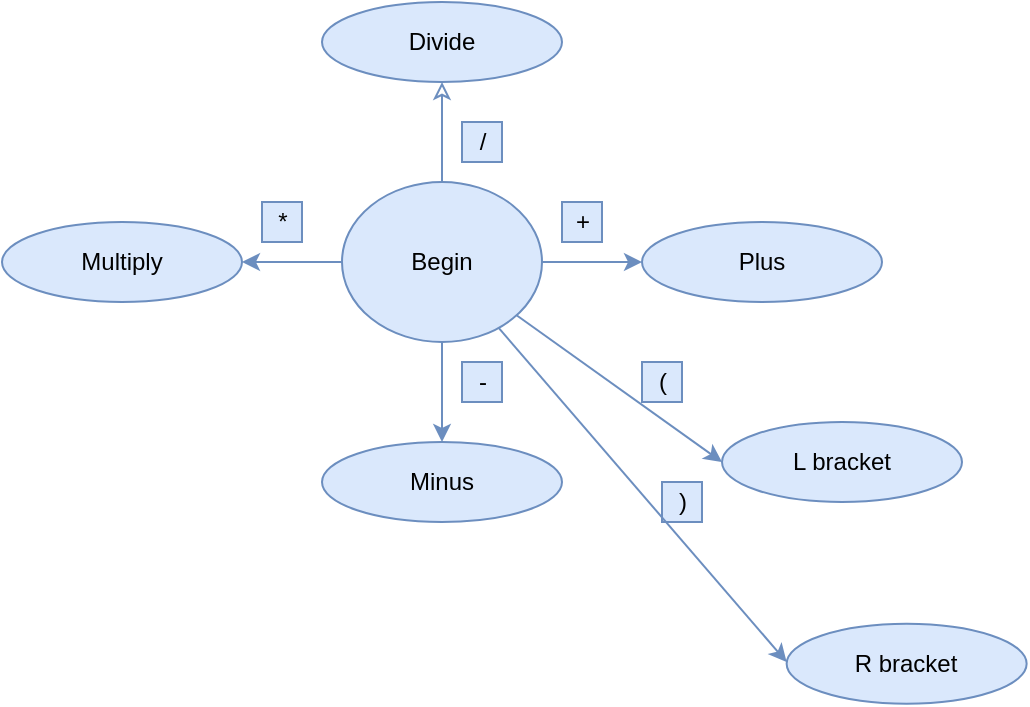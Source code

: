 <mxfile version="13.7.7" type="github">
  <diagram id="C5RBs43oDa-KdzZeNtuy" name="Page-1">
    <mxGraphModel dx="782" dy="469" grid="1" gridSize="10" guides="1" tooltips="1" connect="1" arrows="1" fold="1" page="1" pageScale="1" pageWidth="827" pageHeight="1169" math="0" shadow="0">
      <root>
        <mxCell id="WIyWlLk6GJQsqaUBKTNV-0" />
        <mxCell id="WIyWlLk6GJQsqaUBKTNV-1" parent="WIyWlLk6GJQsqaUBKTNV-0" />
        <mxCell id="WIyWlLk6GJQsqaUBKTNV-2" value="" style="endArrow=classic;html=1;shadow=0;fontFamily=Helvetica;fontSize=11;fontColor=#5C5C5C;align=center;endFill=0;strokeColor=#6c8ebf;strokeWidth=1;edgeStyle=orthogonalEdgeStyle;fillColor=#dae8fc;" parent="WIyWlLk6GJQsqaUBKTNV-1" source="WIyWlLk6GJQsqaUBKTNV-6" target="WIyWlLk6GJQsqaUBKTNV-3" edge="1">
          <mxGeometry relative="1" as="geometry" />
        </mxCell>
        <mxCell id="WIyWlLk6GJQsqaUBKTNV-3" value="Divide" style="ellipse;whiteSpace=wrap;html=1;aspect=fixed;shadow=0;fontFamily=Helvetica;fontSize=12;align=center;strokeColor=#6c8ebf;strokeWidth=1;fillColor=#dae8fc;" parent="WIyWlLk6GJQsqaUBKTNV-1" vertex="1">
          <mxGeometry x="160" y="80" width="120" height="40" as="geometry" />
        </mxCell>
        <mxCell id="WIyWlLk6GJQsqaUBKTNV-6" value="Begin" style="ellipse;whiteSpace=wrap;html=1;aspect=fixed;shadow=0;fontFamily=Helvetica;fontSize=12;align=center;strokeColor=#6c8ebf;strokeWidth=1;fillColor=#dae8fc;" parent="WIyWlLk6GJQsqaUBKTNV-1" vertex="1">
          <mxGeometry x="170" y="170" width="100" height="80" as="geometry" />
        </mxCell>
        <mxCell id="WIyWlLk6GJQsqaUBKTNV-7" value="Plus" style="ellipse;whiteSpace=wrap;html=1;aspect=fixed;shadow=0;fontFamily=Helvetica;fontSize=12;align=center;strokeColor=#6c8ebf;strokeWidth=1;fillColor=#dae8fc;" parent="WIyWlLk6GJQsqaUBKTNV-1" vertex="1">
          <mxGeometry x="320" y="190" width="120" height="40" as="geometry" />
        </mxCell>
        <mxCell id="WIyWlLk6GJQsqaUBKTNV-12" value="Multiply" style="ellipse;whiteSpace=wrap;html=1;aspect=fixed;shadow=0;fontFamily=Helvetica;fontSize=12;align=center;strokeColor=#6c8ebf;strokeWidth=1;fillColor=#dae8fc;" parent="WIyWlLk6GJQsqaUBKTNV-1" vertex="1">
          <mxGeometry y="190" width="120" height="40" as="geometry" />
        </mxCell>
        <mxCell id="iUPQUDSOphjakr8NZaIA-1" value="+" style="text;html=1;align=center;verticalAlign=middle;resizable=0;points=[];autosize=1;fillColor=#dae8fc;strokeColor=#6c8ebf;" vertex="1" parent="WIyWlLk6GJQsqaUBKTNV-1">
          <mxGeometry x="280" y="180" width="20" height="20" as="geometry" />
        </mxCell>
        <mxCell id="iUPQUDSOphjakr8NZaIA-3" value="/" style="text;html=1;align=center;verticalAlign=middle;resizable=0;points=[];autosize=1;fillColor=#dae8fc;strokeColor=#6c8ebf;" vertex="1" parent="WIyWlLk6GJQsqaUBKTNV-1">
          <mxGeometry x="230" y="140" width="20" height="20" as="geometry" />
        </mxCell>
        <mxCell id="WIyWlLk6GJQsqaUBKTNV-11" value="Minus" style="ellipse;whiteSpace=wrap;html=1;aspect=fixed;shadow=0;fontFamily=Helvetica;fontSize=12;align=center;strokeColor=#6c8ebf;strokeWidth=1;fillColor=#dae8fc;" parent="WIyWlLk6GJQsqaUBKTNV-1" vertex="1">
          <mxGeometry x="160" y="300" width="120" height="40" as="geometry" />
        </mxCell>
        <mxCell id="iUPQUDSOphjakr8NZaIA-7" value="L bracket" style="ellipse;whiteSpace=wrap;html=1;aspect=fixed;shadow=0;fontFamily=Helvetica;fontSize=12;align=center;strokeColor=#6c8ebf;strokeWidth=1;fillColor=#dae8fc;" vertex="1" parent="WIyWlLk6GJQsqaUBKTNV-1">
          <mxGeometry x="360" y="290" width="120" height="40" as="geometry" />
        </mxCell>
        <mxCell id="iUPQUDSOphjakr8NZaIA-13" value="(" style="text;html=1;align=center;verticalAlign=middle;resizable=0;points=[];autosize=1;fillColor=#dae8fc;strokeColor=#6c8ebf;" vertex="1" parent="WIyWlLk6GJQsqaUBKTNV-1">
          <mxGeometry x="320" y="260" width="20" height="20" as="geometry" />
        </mxCell>
        <mxCell id="iUPQUDSOphjakr8NZaIA-15" value=")" style="text;html=1;align=center;verticalAlign=middle;resizable=0;points=[];autosize=1;fillColor=#dae8fc;strokeColor=#6c8ebf;" vertex="1" parent="WIyWlLk6GJQsqaUBKTNV-1">
          <mxGeometry x="330" y="320" width="20" height="20" as="geometry" />
        </mxCell>
        <mxCell id="iUPQUDSOphjakr8NZaIA-16" value="R bracket" style="ellipse;whiteSpace=wrap;html=1;aspect=fixed;shadow=0;fontFamily=Helvetica;fontSize=12;align=center;strokeColor=#6c8ebf;strokeWidth=1;fillColor=#dae8fc;" vertex="1" parent="WIyWlLk6GJQsqaUBKTNV-1">
          <mxGeometry x="392.32" y="390.86" width="120" height="40" as="geometry" />
        </mxCell>
        <mxCell id="iUPQUDSOphjakr8NZaIA-20" value="" style="endArrow=classic;html=1;strokeColor=#6c8ebf;fontColor=#5C5C5C;fillColor=#dae8fc;" edge="1" parent="WIyWlLk6GJQsqaUBKTNV-1" source="WIyWlLk6GJQsqaUBKTNV-6">
          <mxGeometry width="50" height="50" relative="1" as="geometry">
            <mxPoint x="342.32" y="460" as="sourcePoint" />
            <mxPoint x="392.32" y="410" as="targetPoint" />
          </mxGeometry>
        </mxCell>
        <mxCell id="iUPQUDSOphjakr8NZaIA-21" value="" style="endArrow=classic;html=1;entryX=0;entryY=0.5;entryDx=0;entryDy=0;strokeColor=#6c8ebf;fontColor=#5C5C5C;fillColor=#dae8fc;" edge="1" parent="WIyWlLk6GJQsqaUBKTNV-1" source="WIyWlLk6GJQsqaUBKTNV-6" target="iUPQUDSOphjakr8NZaIA-7">
          <mxGeometry width="50" height="50" relative="1" as="geometry">
            <mxPoint x="350" y="340" as="sourcePoint" />
            <mxPoint x="400" y="290" as="targetPoint" />
          </mxGeometry>
        </mxCell>
        <mxCell id="iUPQUDSOphjakr8NZaIA-22" value="" style="endArrow=classic;html=1;strokeColor=#6c8ebf;fillColor=#dae8fc;fontColor=#5C5C5C;entryX=0;entryY=0.5;entryDx=0;entryDy=0;exitX=1;exitY=0.5;exitDx=0;exitDy=0;" edge="1" parent="WIyWlLk6GJQsqaUBKTNV-1" source="WIyWlLk6GJQsqaUBKTNV-6" target="WIyWlLk6GJQsqaUBKTNV-7">
          <mxGeometry width="50" height="50" relative="1" as="geometry">
            <mxPoint x="280" y="230" as="sourcePoint" />
            <mxPoint x="330" y="180" as="targetPoint" />
          </mxGeometry>
        </mxCell>
        <mxCell id="iUPQUDSOphjakr8NZaIA-23" value="" style="endArrow=classic;html=1;strokeColor=#6c8ebf;fillColor=#dae8fc;fontColor=#5C5C5C;" edge="1" parent="WIyWlLk6GJQsqaUBKTNV-1" source="WIyWlLk6GJQsqaUBKTNV-6">
          <mxGeometry width="50" height="50" relative="1" as="geometry">
            <mxPoint x="99.289" y="260" as="sourcePoint" />
            <mxPoint x="120" y="210" as="targetPoint" />
          </mxGeometry>
        </mxCell>
        <mxCell id="iUPQUDSOphjakr8NZaIA-24" value="*" style="text;html=1;align=center;verticalAlign=middle;resizable=0;points=[];autosize=1;fillColor=#dae8fc;strokeColor=#6c8ebf;" vertex="1" parent="WIyWlLk6GJQsqaUBKTNV-1">
          <mxGeometry x="130" y="180" width="20" height="20" as="geometry" />
        </mxCell>
        <mxCell id="iUPQUDSOphjakr8NZaIA-26" value="" style="endArrow=classic;html=1;strokeColor=#6c8ebf;fillColor=#dae8fc;fontColor=#5C5C5C;entryX=0.5;entryY=0;entryDx=0;entryDy=0;" edge="1" parent="WIyWlLk6GJQsqaUBKTNV-1" source="WIyWlLk6GJQsqaUBKTNV-6" target="WIyWlLk6GJQsqaUBKTNV-11">
          <mxGeometry width="50" height="50" relative="1" as="geometry">
            <mxPoint x="380" y="280" as="sourcePoint" />
            <mxPoint x="430" y="230" as="targetPoint" />
          </mxGeometry>
        </mxCell>
        <mxCell id="iUPQUDSOphjakr8NZaIA-27" value="-" style="text;html=1;align=center;verticalAlign=middle;resizable=0;points=[];autosize=1;fillColor=#dae8fc;strokeColor=#6c8ebf;" vertex="1" parent="WIyWlLk6GJQsqaUBKTNV-1">
          <mxGeometry x="230" y="260" width="20" height="20" as="geometry" />
        </mxCell>
      </root>
    </mxGraphModel>
  </diagram>
</mxfile>
